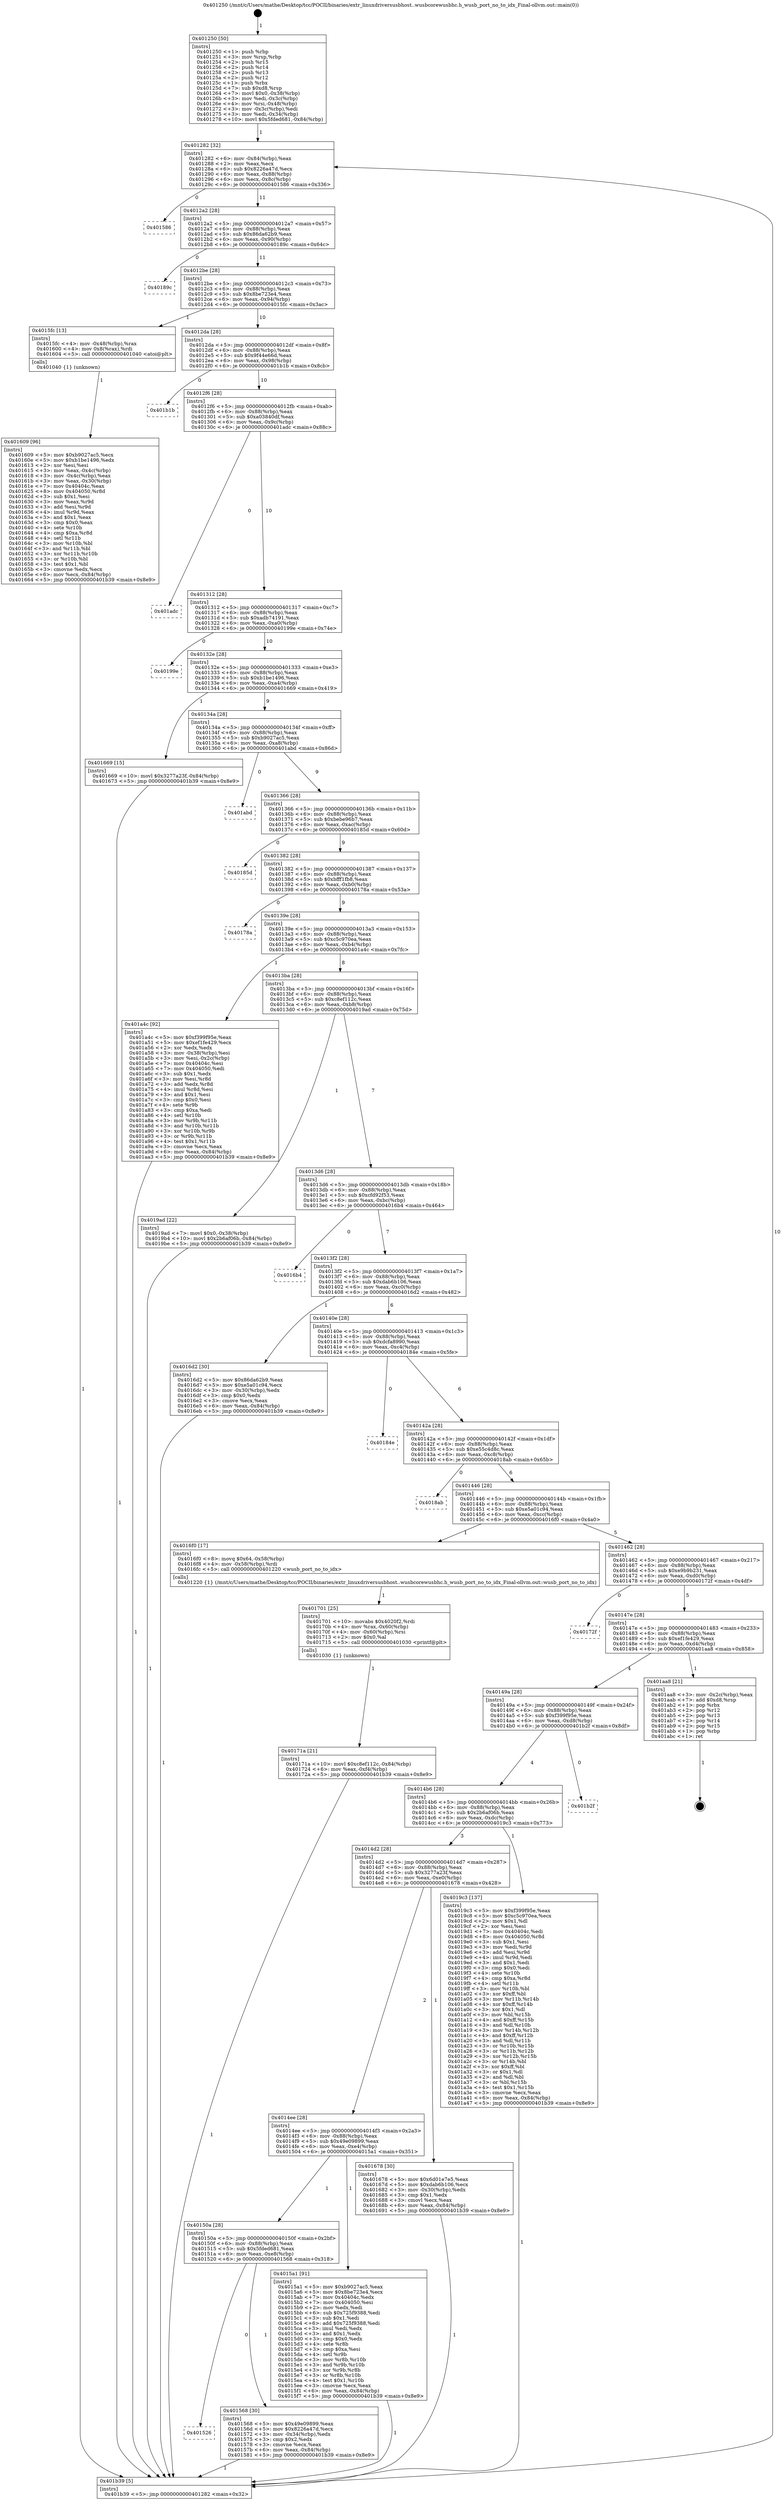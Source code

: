 digraph "0x401250" {
  label = "0x401250 (/mnt/c/Users/mathe/Desktop/tcc/POCII/binaries/extr_linuxdriversusbhost..wusbcorewusbhc.h_wusb_port_no_to_idx_Final-ollvm.out::main(0))"
  labelloc = "t"
  node[shape=record]

  Entry [label="",width=0.3,height=0.3,shape=circle,fillcolor=black,style=filled]
  "0x401282" [label="{
     0x401282 [32]\l
     | [instrs]\l
     &nbsp;&nbsp;0x401282 \<+6\>: mov -0x84(%rbp),%eax\l
     &nbsp;&nbsp;0x401288 \<+2\>: mov %eax,%ecx\l
     &nbsp;&nbsp;0x40128a \<+6\>: sub $0x8226a47d,%ecx\l
     &nbsp;&nbsp;0x401290 \<+6\>: mov %eax,-0x88(%rbp)\l
     &nbsp;&nbsp;0x401296 \<+6\>: mov %ecx,-0x8c(%rbp)\l
     &nbsp;&nbsp;0x40129c \<+6\>: je 0000000000401586 \<main+0x336\>\l
  }"]
  "0x401586" [label="{
     0x401586\l
  }", style=dashed]
  "0x4012a2" [label="{
     0x4012a2 [28]\l
     | [instrs]\l
     &nbsp;&nbsp;0x4012a2 \<+5\>: jmp 00000000004012a7 \<main+0x57\>\l
     &nbsp;&nbsp;0x4012a7 \<+6\>: mov -0x88(%rbp),%eax\l
     &nbsp;&nbsp;0x4012ad \<+5\>: sub $0x86da62b9,%eax\l
     &nbsp;&nbsp;0x4012b2 \<+6\>: mov %eax,-0x90(%rbp)\l
     &nbsp;&nbsp;0x4012b8 \<+6\>: je 000000000040189c \<main+0x64c\>\l
  }"]
  Exit [label="",width=0.3,height=0.3,shape=circle,fillcolor=black,style=filled,peripheries=2]
  "0x40189c" [label="{
     0x40189c\l
  }", style=dashed]
  "0x4012be" [label="{
     0x4012be [28]\l
     | [instrs]\l
     &nbsp;&nbsp;0x4012be \<+5\>: jmp 00000000004012c3 \<main+0x73\>\l
     &nbsp;&nbsp;0x4012c3 \<+6\>: mov -0x88(%rbp),%eax\l
     &nbsp;&nbsp;0x4012c9 \<+5\>: sub $0x8be723e4,%eax\l
     &nbsp;&nbsp;0x4012ce \<+6\>: mov %eax,-0x94(%rbp)\l
     &nbsp;&nbsp;0x4012d4 \<+6\>: je 00000000004015fc \<main+0x3ac\>\l
  }"]
  "0x40171a" [label="{
     0x40171a [21]\l
     | [instrs]\l
     &nbsp;&nbsp;0x40171a \<+10\>: movl $0xc8ef112c,-0x84(%rbp)\l
     &nbsp;&nbsp;0x401724 \<+6\>: mov %eax,-0xf4(%rbp)\l
     &nbsp;&nbsp;0x40172a \<+5\>: jmp 0000000000401b39 \<main+0x8e9\>\l
  }"]
  "0x4015fc" [label="{
     0x4015fc [13]\l
     | [instrs]\l
     &nbsp;&nbsp;0x4015fc \<+4\>: mov -0x48(%rbp),%rax\l
     &nbsp;&nbsp;0x401600 \<+4\>: mov 0x8(%rax),%rdi\l
     &nbsp;&nbsp;0x401604 \<+5\>: call 0000000000401040 \<atoi@plt\>\l
     | [calls]\l
     &nbsp;&nbsp;0x401040 \{1\} (unknown)\l
  }"]
  "0x4012da" [label="{
     0x4012da [28]\l
     | [instrs]\l
     &nbsp;&nbsp;0x4012da \<+5\>: jmp 00000000004012df \<main+0x8f\>\l
     &nbsp;&nbsp;0x4012df \<+6\>: mov -0x88(%rbp),%eax\l
     &nbsp;&nbsp;0x4012e5 \<+5\>: sub $0x9f44e66d,%eax\l
     &nbsp;&nbsp;0x4012ea \<+6\>: mov %eax,-0x98(%rbp)\l
     &nbsp;&nbsp;0x4012f0 \<+6\>: je 0000000000401b1b \<main+0x8cb\>\l
  }"]
  "0x401701" [label="{
     0x401701 [25]\l
     | [instrs]\l
     &nbsp;&nbsp;0x401701 \<+10\>: movabs $0x4020f2,%rdi\l
     &nbsp;&nbsp;0x40170b \<+4\>: mov %rax,-0x60(%rbp)\l
     &nbsp;&nbsp;0x40170f \<+4\>: mov -0x60(%rbp),%rsi\l
     &nbsp;&nbsp;0x401713 \<+2\>: mov $0x0,%al\l
     &nbsp;&nbsp;0x401715 \<+5\>: call 0000000000401030 \<printf@plt\>\l
     | [calls]\l
     &nbsp;&nbsp;0x401030 \{1\} (unknown)\l
  }"]
  "0x401b1b" [label="{
     0x401b1b\l
  }", style=dashed]
  "0x4012f6" [label="{
     0x4012f6 [28]\l
     | [instrs]\l
     &nbsp;&nbsp;0x4012f6 \<+5\>: jmp 00000000004012fb \<main+0xab\>\l
     &nbsp;&nbsp;0x4012fb \<+6\>: mov -0x88(%rbp),%eax\l
     &nbsp;&nbsp;0x401301 \<+5\>: sub $0xa03840df,%eax\l
     &nbsp;&nbsp;0x401306 \<+6\>: mov %eax,-0x9c(%rbp)\l
     &nbsp;&nbsp;0x40130c \<+6\>: je 0000000000401adc \<main+0x88c\>\l
  }"]
  "0x401609" [label="{
     0x401609 [96]\l
     | [instrs]\l
     &nbsp;&nbsp;0x401609 \<+5\>: mov $0xb9027ac5,%ecx\l
     &nbsp;&nbsp;0x40160e \<+5\>: mov $0xb1be1496,%edx\l
     &nbsp;&nbsp;0x401613 \<+2\>: xor %esi,%esi\l
     &nbsp;&nbsp;0x401615 \<+3\>: mov %eax,-0x4c(%rbp)\l
     &nbsp;&nbsp;0x401618 \<+3\>: mov -0x4c(%rbp),%eax\l
     &nbsp;&nbsp;0x40161b \<+3\>: mov %eax,-0x30(%rbp)\l
     &nbsp;&nbsp;0x40161e \<+7\>: mov 0x40404c,%eax\l
     &nbsp;&nbsp;0x401625 \<+8\>: mov 0x404050,%r8d\l
     &nbsp;&nbsp;0x40162d \<+3\>: sub $0x1,%esi\l
     &nbsp;&nbsp;0x401630 \<+3\>: mov %eax,%r9d\l
     &nbsp;&nbsp;0x401633 \<+3\>: add %esi,%r9d\l
     &nbsp;&nbsp;0x401636 \<+4\>: imul %r9d,%eax\l
     &nbsp;&nbsp;0x40163a \<+3\>: and $0x1,%eax\l
     &nbsp;&nbsp;0x40163d \<+3\>: cmp $0x0,%eax\l
     &nbsp;&nbsp;0x401640 \<+4\>: sete %r10b\l
     &nbsp;&nbsp;0x401644 \<+4\>: cmp $0xa,%r8d\l
     &nbsp;&nbsp;0x401648 \<+4\>: setl %r11b\l
     &nbsp;&nbsp;0x40164c \<+3\>: mov %r10b,%bl\l
     &nbsp;&nbsp;0x40164f \<+3\>: and %r11b,%bl\l
     &nbsp;&nbsp;0x401652 \<+3\>: xor %r11b,%r10b\l
     &nbsp;&nbsp;0x401655 \<+3\>: or %r10b,%bl\l
     &nbsp;&nbsp;0x401658 \<+3\>: test $0x1,%bl\l
     &nbsp;&nbsp;0x40165b \<+3\>: cmovne %edx,%ecx\l
     &nbsp;&nbsp;0x40165e \<+6\>: mov %ecx,-0x84(%rbp)\l
     &nbsp;&nbsp;0x401664 \<+5\>: jmp 0000000000401b39 \<main+0x8e9\>\l
  }"]
  "0x401adc" [label="{
     0x401adc\l
  }", style=dashed]
  "0x401312" [label="{
     0x401312 [28]\l
     | [instrs]\l
     &nbsp;&nbsp;0x401312 \<+5\>: jmp 0000000000401317 \<main+0xc7\>\l
     &nbsp;&nbsp;0x401317 \<+6\>: mov -0x88(%rbp),%eax\l
     &nbsp;&nbsp;0x40131d \<+5\>: sub $0xadb74191,%eax\l
     &nbsp;&nbsp;0x401322 \<+6\>: mov %eax,-0xa0(%rbp)\l
     &nbsp;&nbsp;0x401328 \<+6\>: je 000000000040199e \<main+0x74e\>\l
  }"]
  "0x401250" [label="{
     0x401250 [50]\l
     | [instrs]\l
     &nbsp;&nbsp;0x401250 \<+1\>: push %rbp\l
     &nbsp;&nbsp;0x401251 \<+3\>: mov %rsp,%rbp\l
     &nbsp;&nbsp;0x401254 \<+2\>: push %r15\l
     &nbsp;&nbsp;0x401256 \<+2\>: push %r14\l
     &nbsp;&nbsp;0x401258 \<+2\>: push %r13\l
     &nbsp;&nbsp;0x40125a \<+2\>: push %r12\l
     &nbsp;&nbsp;0x40125c \<+1\>: push %rbx\l
     &nbsp;&nbsp;0x40125d \<+7\>: sub $0xd8,%rsp\l
     &nbsp;&nbsp;0x401264 \<+7\>: movl $0x0,-0x38(%rbp)\l
     &nbsp;&nbsp;0x40126b \<+3\>: mov %edi,-0x3c(%rbp)\l
     &nbsp;&nbsp;0x40126e \<+4\>: mov %rsi,-0x48(%rbp)\l
     &nbsp;&nbsp;0x401272 \<+3\>: mov -0x3c(%rbp),%edi\l
     &nbsp;&nbsp;0x401275 \<+3\>: mov %edi,-0x34(%rbp)\l
     &nbsp;&nbsp;0x401278 \<+10\>: movl $0x5fded681,-0x84(%rbp)\l
  }"]
  "0x40199e" [label="{
     0x40199e\l
  }", style=dashed]
  "0x40132e" [label="{
     0x40132e [28]\l
     | [instrs]\l
     &nbsp;&nbsp;0x40132e \<+5\>: jmp 0000000000401333 \<main+0xe3\>\l
     &nbsp;&nbsp;0x401333 \<+6\>: mov -0x88(%rbp),%eax\l
     &nbsp;&nbsp;0x401339 \<+5\>: sub $0xb1be1496,%eax\l
     &nbsp;&nbsp;0x40133e \<+6\>: mov %eax,-0xa4(%rbp)\l
     &nbsp;&nbsp;0x401344 \<+6\>: je 0000000000401669 \<main+0x419\>\l
  }"]
  "0x401b39" [label="{
     0x401b39 [5]\l
     | [instrs]\l
     &nbsp;&nbsp;0x401b39 \<+5\>: jmp 0000000000401282 \<main+0x32\>\l
  }"]
  "0x401669" [label="{
     0x401669 [15]\l
     | [instrs]\l
     &nbsp;&nbsp;0x401669 \<+10\>: movl $0x3277a23f,-0x84(%rbp)\l
     &nbsp;&nbsp;0x401673 \<+5\>: jmp 0000000000401b39 \<main+0x8e9\>\l
  }"]
  "0x40134a" [label="{
     0x40134a [28]\l
     | [instrs]\l
     &nbsp;&nbsp;0x40134a \<+5\>: jmp 000000000040134f \<main+0xff\>\l
     &nbsp;&nbsp;0x40134f \<+6\>: mov -0x88(%rbp),%eax\l
     &nbsp;&nbsp;0x401355 \<+5\>: sub $0xb9027ac5,%eax\l
     &nbsp;&nbsp;0x40135a \<+6\>: mov %eax,-0xa8(%rbp)\l
     &nbsp;&nbsp;0x401360 \<+6\>: je 0000000000401abd \<main+0x86d\>\l
  }"]
  "0x401526" [label="{
     0x401526\l
  }", style=dashed]
  "0x401abd" [label="{
     0x401abd\l
  }", style=dashed]
  "0x401366" [label="{
     0x401366 [28]\l
     | [instrs]\l
     &nbsp;&nbsp;0x401366 \<+5\>: jmp 000000000040136b \<main+0x11b\>\l
     &nbsp;&nbsp;0x40136b \<+6\>: mov -0x88(%rbp),%eax\l
     &nbsp;&nbsp;0x401371 \<+5\>: sub $0xbebe96b7,%eax\l
     &nbsp;&nbsp;0x401376 \<+6\>: mov %eax,-0xac(%rbp)\l
     &nbsp;&nbsp;0x40137c \<+6\>: je 000000000040185d \<main+0x60d\>\l
  }"]
  "0x401568" [label="{
     0x401568 [30]\l
     | [instrs]\l
     &nbsp;&nbsp;0x401568 \<+5\>: mov $0x49e09899,%eax\l
     &nbsp;&nbsp;0x40156d \<+5\>: mov $0x8226a47d,%ecx\l
     &nbsp;&nbsp;0x401572 \<+3\>: mov -0x34(%rbp),%edx\l
     &nbsp;&nbsp;0x401575 \<+3\>: cmp $0x2,%edx\l
     &nbsp;&nbsp;0x401578 \<+3\>: cmovne %ecx,%eax\l
     &nbsp;&nbsp;0x40157b \<+6\>: mov %eax,-0x84(%rbp)\l
     &nbsp;&nbsp;0x401581 \<+5\>: jmp 0000000000401b39 \<main+0x8e9\>\l
  }"]
  "0x40185d" [label="{
     0x40185d\l
  }", style=dashed]
  "0x401382" [label="{
     0x401382 [28]\l
     | [instrs]\l
     &nbsp;&nbsp;0x401382 \<+5\>: jmp 0000000000401387 \<main+0x137\>\l
     &nbsp;&nbsp;0x401387 \<+6\>: mov -0x88(%rbp),%eax\l
     &nbsp;&nbsp;0x40138d \<+5\>: sub $0xbfff1fb8,%eax\l
     &nbsp;&nbsp;0x401392 \<+6\>: mov %eax,-0xb0(%rbp)\l
     &nbsp;&nbsp;0x401398 \<+6\>: je 000000000040178a \<main+0x53a\>\l
  }"]
  "0x40150a" [label="{
     0x40150a [28]\l
     | [instrs]\l
     &nbsp;&nbsp;0x40150a \<+5\>: jmp 000000000040150f \<main+0x2bf\>\l
     &nbsp;&nbsp;0x40150f \<+6\>: mov -0x88(%rbp),%eax\l
     &nbsp;&nbsp;0x401515 \<+5\>: sub $0x5fded681,%eax\l
     &nbsp;&nbsp;0x40151a \<+6\>: mov %eax,-0xe8(%rbp)\l
     &nbsp;&nbsp;0x401520 \<+6\>: je 0000000000401568 \<main+0x318\>\l
  }"]
  "0x40178a" [label="{
     0x40178a\l
  }", style=dashed]
  "0x40139e" [label="{
     0x40139e [28]\l
     | [instrs]\l
     &nbsp;&nbsp;0x40139e \<+5\>: jmp 00000000004013a3 \<main+0x153\>\l
     &nbsp;&nbsp;0x4013a3 \<+6\>: mov -0x88(%rbp),%eax\l
     &nbsp;&nbsp;0x4013a9 \<+5\>: sub $0xc5c970ea,%eax\l
     &nbsp;&nbsp;0x4013ae \<+6\>: mov %eax,-0xb4(%rbp)\l
     &nbsp;&nbsp;0x4013b4 \<+6\>: je 0000000000401a4c \<main+0x7fc\>\l
  }"]
  "0x4015a1" [label="{
     0x4015a1 [91]\l
     | [instrs]\l
     &nbsp;&nbsp;0x4015a1 \<+5\>: mov $0xb9027ac5,%eax\l
     &nbsp;&nbsp;0x4015a6 \<+5\>: mov $0x8be723e4,%ecx\l
     &nbsp;&nbsp;0x4015ab \<+7\>: mov 0x40404c,%edx\l
     &nbsp;&nbsp;0x4015b2 \<+7\>: mov 0x404050,%esi\l
     &nbsp;&nbsp;0x4015b9 \<+2\>: mov %edx,%edi\l
     &nbsp;&nbsp;0x4015bb \<+6\>: sub $0x725f9388,%edi\l
     &nbsp;&nbsp;0x4015c1 \<+3\>: sub $0x1,%edi\l
     &nbsp;&nbsp;0x4015c4 \<+6\>: add $0x725f9388,%edi\l
     &nbsp;&nbsp;0x4015ca \<+3\>: imul %edi,%edx\l
     &nbsp;&nbsp;0x4015cd \<+3\>: and $0x1,%edx\l
     &nbsp;&nbsp;0x4015d0 \<+3\>: cmp $0x0,%edx\l
     &nbsp;&nbsp;0x4015d3 \<+4\>: sete %r8b\l
     &nbsp;&nbsp;0x4015d7 \<+3\>: cmp $0xa,%esi\l
     &nbsp;&nbsp;0x4015da \<+4\>: setl %r9b\l
     &nbsp;&nbsp;0x4015de \<+3\>: mov %r8b,%r10b\l
     &nbsp;&nbsp;0x4015e1 \<+3\>: and %r9b,%r10b\l
     &nbsp;&nbsp;0x4015e4 \<+3\>: xor %r9b,%r8b\l
     &nbsp;&nbsp;0x4015e7 \<+3\>: or %r8b,%r10b\l
     &nbsp;&nbsp;0x4015ea \<+4\>: test $0x1,%r10b\l
     &nbsp;&nbsp;0x4015ee \<+3\>: cmovne %ecx,%eax\l
     &nbsp;&nbsp;0x4015f1 \<+6\>: mov %eax,-0x84(%rbp)\l
     &nbsp;&nbsp;0x4015f7 \<+5\>: jmp 0000000000401b39 \<main+0x8e9\>\l
  }"]
  "0x401a4c" [label="{
     0x401a4c [92]\l
     | [instrs]\l
     &nbsp;&nbsp;0x401a4c \<+5\>: mov $0xf399f95e,%eax\l
     &nbsp;&nbsp;0x401a51 \<+5\>: mov $0xef1fe429,%ecx\l
     &nbsp;&nbsp;0x401a56 \<+2\>: xor %edx,%edx\l
     &nbsp;&nbsp;0x401a58 \<+3\>: mov -0x38(%rbp),%esi\l
     &nbsp;&nbsp;0x401a5b \<+3\>: mov %esi,-0x2c(%rbp)\l
     &nbsp;&nbsp;0x401a5e \<+7\>: mov 0x40404c,%esi\l
     &nbsp;&nbsp;0x401a65 \<+7\>: mov 0x404050,%edi\l
     &nbsp;&nbsp;0x401a6c \<+3\>: sub $0x1,%edx\l
     &nbsp;&nbsp;0x401a6f \<+3\>: mov %esi,%r8d\l
     &nbsp;&nbsp;0x401a72 \<+3\>: add %edx,%r8d\l
     &nbsp;&nbsp;0x401a75 \<+4\>: imul %r8d,%esi\l
     &nbsp;&nbsp;0x401a79 \<+3\>: and $0x1,%esi\l
     &nbsp;&nbsp;0x401a7c \<+3\>: cmp $0x0,%esi\l
     &nbsp;&nbsp;0x401a7f \<+4\>: sete %r9b\l
     &nbsp;&nbsp;0x401a83 \<+3\>: cmp $0xa,%edi\l
     &nbsp;&nbsp;0x401a86 \<+4\>: setl %r10b\l
     &nbsp;&nbsp;0x401a8a \<+3\>: mov %r9b,%r11b\l
     &nbsp;&nbsp;0x401a8d \<+3\>: and %r10b,%r11b\l
     &nbsp;&nbsp;0x401a90 \<+3\>: xor %r10b,%r9b\l
     &nbsp;&nbsp;0x401a93 \<+3\>: or %r9b,%r11b\l
     &nbsp;&nbsp;0x401a96 \<+4\>: test $0x1,%r11b\l
     &nbsp;&nbsp;0x401a9a \<+3\>: cmovne %ecx,%eax\l
     &nbsp;&nbsp;0x401a9d \<+6\>: mov %eax,-0x84(%rbp)\l
     &nbsp;&nbsp;0x401aa3 \<+5\>: jmp 0000000000401b39 \<main+0x8e9\>\l
  }"]
  "0x4013ba" [label="{
     0x4013ba [28]\l
     | [instrs]\l
     &nbsp;&nbsp;0x4013ba \<+5\>: jmp 00000000004013bf \<main+0x16f\>\l
     &nbsp;&nbsp;0x4013bf \<+6\>: mov -0x88(%rbp),%eax\l
     &nbsp;&nbsp;0x4013c5 \<+5\>: sub $0xc8ef112c,%eax\l
     &nbsp;&nbsp;0x4013ca \<+6\>: mov %eax,-0xb8(%rbp)\l
     &nbsp;&nbsp;0x4013d0 \<+6\>: je 00000000004019ad \<main+0x75d\>\l
  }"]
  "0x4014ee" [label="{
     0x4014ee [28]\l
     | [instrs]\l
     &nbsp;&nbsp;0x4014ee \<+5\>: jmp 00000000004014f3 \<main+0x2a3\>\l
     &nbsp;&nbsp;0x4014f3 \<+6\>: mov -0x88(%rbp),%eax\l
     &nbsp;&nbsp;0x4014f9 \<+5\>: sub $0x49e09899,%eax\l
     &nbsp;&nbsp;0x4014fe \<+6\>: mov %eax,-0xe4(%rbp)\l
     &nbsp;&nbsp;0x401504 \<+6\>: je 00000000004015a1 \<main+0x351\>\l
  }"]
  "0x4019ad" [label="{
     0x4019ad [22]\l
     | [instrs]\l
     &nbsp;&nbsp;0x4019ad \<+7\>: movl $0x0,-0x38(%rbp)\l
     &nbsp;&nbsp;0x4019b4 \<+10\>: movl $0x2b6af06b,-0x84(%rbp)\l
     &nbsp;&nbsp;0x4019be \<+5\>: jmp 0000000000401b39 \<main+0x8e9\>\l
  }"]
  "0x4013d6" [label="{
     0x4013d6 [28]\l
     | [instrs]\l
     &nbsp;&nbsp;0x4013d6 \<+5\>: jmp 00000000004013db \<main+0x18b\>\l
     &nbsp;&nbsp;0x4013db \<+6\>: mov -0x88(%rbp),%eax\l
     &nbsp;&nbsp;0x4013e1 \<+5\>: sub $0xcfd92f53,%eax\l
     &nbsp;&nbsp;0x4013e6 \<+6\>: mov %eax,-0xbc(%rbp)\l
     &nbsp;&nbsp;0x4013ec \<+6\>: je 00000000004016b4 \<main+0x464\>\l
  }"]
  "0x401678" [label="{
     0x401678 [30]\l
     | [instrs]\l
     &nbsp;&nbsp;0x401678 \<+5\>: mov $0x6d01e7e5,%eax\l
     &nbsp;&nbsp;0x40167d \<+5\>: mov $0xdab6b106,%ecx\l
     &nbsp;&nbsp;0x401682 \<+3\>: mov -0x30(%rbp),%edx\l
     &nbsp;&nbsp;0x401685 \<+3\>: cmp $0x1,%edx\l
     &nbsp;&nbsp;0x401688 \<+3\>: cmovl %ecx,%eax\l
     &nbsp;&nbsp;0x40168b \<+6\>: mov %eax,-0x84(%rbp)\l
     &nbsp;&nbsp;0x401691 \<+5\>: jmp 0000000000401b39 \<main+0x8e9\>\l
  }"]
  "0x4016b4" [label="{
     0x4016b4\l
  }", style=dashed]
  "0x4013f2" [label="{
     0x4013f2 [28]\l
     | [instrs]\l
     &nbsp;&nbsp;0x4013f2 \<+5\>: jmp 00000000004013f7 \<main+0x1a7\>\l
     &nbsp;&nbsp;0x4013f7 \<+6\>: mov -0x88(%rbp),%eax\l
     &nbsp;&nbsp;0x4013fd \<+5\>: sub $0xdab6b106,%eax\l
     &nbsp;&nbsp;0x401402 \<+6\>: mov %eax,-0xc0(%rbp)\l
     &nbsp;&nbsp;0x401408 \<+6\>: je 00000000004016d2 \<main+0x482\>\l
  }"]
  "0x4014d2" [label="{
     0x4014d2 [28]\l
     | [instrs]\l
     &nbsp;&nbsp;0x4014d2 \<+5\>: jmp 00000000004014d7 \<main+0x287\>\l
     &nbsp;&nbsp;0x4014d7 \<+6\>: mov -0x88(%rbp),%eax\l
     &nbsp;&nbsp;0x4014dd \<+5\>: sub $0x3277a23f,%eax\l
     &nbsp;&nbsp;0x4014e2 \<+6\>: mov %eax,-0xe0(%rbp)\l
     &nbsp;&nbsp;0x4014e8 \<+6\>: je 0000000000401678 \<main+0x428\>\l
  }"]
  "0x4016d2" [label="{
     0x4016d2 [30]\l
     | [instrs]\l
     &nbsp;&nbsp;0x4016d2 \<+5\>: mov $0x86da62b9,%eax\l
     &nbsp;&nbsp;0x4016d7 \<+5\>: mov $0xe5a01c94,%ecx\l
     &nbsp;&nbsp;0x4016dc \<+3\>: mov -0x30(%rbp),%edx\l
     &nbsp;&nbsp;0x4016df \<+3\>: cmp $0x0,%edx\l
     &nbsp;&nbsp;0x4016e2 \<+3\>: cmove %ecx,%eax\l
     &nbsp;&nbsp;0x4016e5 \<+6\>: mov %eax,-0x84(%rbp)\l
     &nbsp;&nbsp;0x4016eb \<+5\>: jmp 0000000000401b39 \<main+0x8e9\>\l
  }"]
  "0x40140e" [label="{
     0x40140e [28]\l
     | [instrs]\l
     &nbsp;&nbsp;0x40140e \<+5\>: jmp 0000000000401413 \<main+0x1c3\>\l
     &nbsp;&nbsp;0x401413 \<+6\>: mov -0x88(%rbp),%eax\l
     &nbsp;&nbsp;0x401419 \<+5\>: sub $0xdcfa8990,%eax\l
     &nbsp;&nbsp;0x40141e \<+6\>: mov %eax,-0xc4(%rbp)\l
     &nbsp;&nbsp;0x401424 \<+6\>: je 000000000040184e \<main+0x5fe\>\l
  }"]
  "0x4019c3" [label="{
     0x4019c3 [137]\l
     | [instrs]\l
     &nbsp;&nbsp;0x4019c3 \<+5\>: mov $0xf399f95e,%eax\l
     &nbsp;&nbsp;0x4019c8 \<+5\>: mov $0xc5c970ea,%ecx\l
     &nbsp;&nbsp;0x4019cd \<+2\>: mov $0x1,%dl\l
     &nbsp;&nbsp;0x4019cf \<+2\>: xor %esi,%esi\l
     &nbsp;&nbsp;0x4019d1 \<+7\>: mov 0x40404c,%edi\l
     &nbsp;&nbsp;0x4019d8 \<+8\>: mov 0x404050,%r8d\l
     &nbsp;&nbsp;0x4019e0 \<+3\>: sub $0x1,%esi\l
     &nbsp;&nbsp;0x4019e3 \<+3\>: mov %edi,%r9d\l
     &nbsp;&nbsp;0x4019e6 \<+3\>: add %esi,%r9d\l
     &nbsp;&nbsp;0x4019e9 \<+4\>: imul %r9d,%edi\l
     &nbsp;&nbsp;0x4019ed \<+3\>: and $0x1,%edi\l
     &nbsp;&nbsp;0x4019f0 \<+3\>: cmp $0x0,%edi\l
     &nbsp;&nbsp;0x4019f3 \<+4\>: sete %r10b\l
     &nbsp;&nbsp;0x4019f7 \<+4\>: cmp $0xa,%r8d\l
     &nbsp;&nbsp;0x4019fb \<+4\>: setl %r11b\l
     &nbsp;&nbsp;0x4019ff \<+3\>: mov %r10b,%bl\l
     &nbsp;&nbsp;0x401a02 \<+3\>: xor $0xff,%bl\l
     &nbsp;&nbsp;0x401a05 \<+3\>: mov %r11b,%r14b\l
     &nbsp;&nbsp;0x401a08 \<+4\>: xor $0xff,%r14b\l
     &nbsp;&nbsp;0x401a0c \<+3\>: xor $0x1,%dl\l
     &nbsp;&nbsp;0x401a0f \<+3\>: mov %bl,%r15b\l
     &nbsp;&nbsp;0x401a12 \<+4\>: and $0xff,%r15b\l
     &nbsp;&nbsp;0x401a16 \<+3\>: and %dl,%r10b\l
     &nbsp;&nbsp;0x401a19 \<+3\>: mov %r14b,%r12b\l
     &nbsp;&nbsp;0x401a1c \<+4\>: and $0xff,%r12b\l
     &nbsp;&nbsp;0x401a20 \<+3\>: and %dl,%r11b\l
     &nbsp;&nbsp;0x401a23 \<+3\>: or %r10b,%r15b\l
     &nbsp;&nbsp;0x401a26 \<+3\>: or %r11b,%r12b\l
     &nbsp;&nbsp;0x401a29 \<+3\>: xor %r12b,%r15b\l
     &nbsp;&nbsp;0x401a2c \<+3\>: or %r14b,%bl\l
     &nbsp;&nbsp;0x401a2f \<+3\>: xor $0xff,%bl\l
     &nbsp;&nbsp;0x401a32 \<+3\>: or $0x1,%dl\l
     &nbsp;&nbsp;0x401a35 \<+2\>: and %dl,%bl\l
     &nbsp;&nbsp;0x401a37 \<+3\>: or %bl,%r15b\l
     &nbsp;&nbsp;0x401a3a \<+4\>: test $0x1,%r15b\l
     &nbsp;&nbsp;0x401a3e \<+3\>: cmovne %ecx,%eax\l
     &nbsp;&nbsp;0x401a41 \<+6\>: mov %eax,-0x84(%rbp)\l
     &nbsp;&nbsp;0x401a47 \<+5\>: jmp 0000000000401b39 \<main+0x8e9\>\l
  }"]
  "0x40184e" [label="{
     0x40184e\l
  }", style=dashed]
  "0x40142a" [label="{
     0x40142a [28]\l
     | [instrs]\l
     &nbsp;&nbsp;0x40142a \<+5\>: jmp 000000000040142f \<main+0x1df\>\l
     &nbsp;&nbsp;0x40142f \<+6\>: mov -0x88(%rbp),%eax\l
     &nbsp;&nbsp;0x401435 \<+5\>: sub $0xe55c4d8c,%eax\l
     &nbsp;&nbsp;0x40143a \<+6\>: mov %eax,-0xc8(%rbp)\l
     &nbsp;&nbsp;0x401440 \<+6\>: je 00000000004018ab \<main+0x65b\>\l
  }"]
  "0x4014b6" [label="{
     0x4014b6 [28]\l
     | [instrs]\l
     &nbsp;&nbsp;0x4014b6 \<+5\>: jmp 00000000004014bb \<main+0x26b\>\l
     &nbsp;&nbsp;0x4014bb \<+6\>: mov -0x88(%rbp),%eax\l
     &nbsp;&nbsp;0x4014c1 \<+5\>: sub $0x2b6af06b,%eax\l
     &nbsp;&nbsp;0x4014c6 \<+6\>: mov %eax,-0xdc(%rbp)\l
     &nbsp;&nbsp;0x4014cc \<+6\>: je 00000000004019c3 \<main+0x773\>\l
  }"]
  "0x4018ab" [label="{
     0x4018ab\l
  }", style=dashed]
  "0x401446" [label="{
     0x401446 [28]\l
     | [instrs]\l
     &nbsp;&nbsp;0x401446 \<+5\>: jmp 000000000040144b \<main+0x1fb\>\l
     &nbsp;&nbsp;0x40144b \<+6\>: mov -0x88(%rbp),%eax\l
     &nbsp;&nbsp;0x401451 \<+5\>: sub $0xe5a01c94,%eax\l
     &nbsp;&nbsp;0x401456 \<+6\>: mov %eax,-0xcc(%rbp)\l
     &nbsp;&nbsp;0x40145c \<+6\>: je 00000000004016f0 \<main+0x4a0\>\l
  }"]
  "0x401b2f" [label="{
     0x401b2f\l
  }", style=dashed]
  "0x4016f0" [label="{
     0x4016f0 [17]\l
     | [instrs]\l
     &nbsp;&nbsp;0x4016f0 \<+8\>: movq $0x64,-0x58(%rbp)\l
     &nbsp;&nbsp;0x4016f8 \<+4\>: mov -0x58(%rbp),%rdi\l
     &nbsp;&nbsp;0x4016fc \<+5\>: call 0000000000401220 \<wusb_port_no_to_idx\>\l
     | [calls]\l
     &nbsp;&nbsp;0x401220 \{1\} (/mnt/c/Users/mathe/Desktop/tcc/POCII/binaries/extr_linuxdriversusbhost..wusbcorewusbhc.h_wusb_port_no_to_idx_Final-ollvm.out::wusb_port_no_to_idx)\l
  }"]
  "0x401462" [label="{
     0x401462 [28]\l
     | [instrs]\l
     &nbsp;&nbsp;0x401462 \<+5\>: jmp 0000000000401467 \<main+0x217\>\l
     &nbsp;&nbsp;0x401467 \<+6\>: mov -0x88(%rbp),%eax\l
     &nbsp;&nbsp;0x40146d \<+5\>: sub $0xe9b9b231,%eax\l
     &nbsp;&nbsp;0x401472 \<+6\>: mov %eax,-0xd0(%rbp)\l
     &nbsp;&nbsp;0x401478 \<+6\>: je 000000000040172f \<main+0x4df\>\l
  }"]
  "0x40149a" [label="{
     0x40149a [28]\l
     | [instrs]\l
     &nbsp;&nbsp;0x40149a \<+5\>: jmp 000000000040149f \<main+0x24f\>\l
     &nbsp;&nbsp;0x40149f \<+6\>: mov -0x88(%rbp),%eax\l
     &nbsp;&nbsp;0x4014a5 \<+5\>: sub $0xf399f95e,%eax\l
     &nbsp;&nbsp;0x4014aa \<+6\>: mov %eax,-0xd8(%rbp)\l
     &nbsp;&nbsp;0x4014b0 \<+6\>: je 0000000000401b2f \<main+0x8df\>\l
  }"]
  "0x40172f" [label="{
     0x40172f\l
  }", style=dashed]
  "0x40147e" [label="{
     0x40147e [28]\l
     | [instrs]\l
     &nbsp;&nbsp;0x40147e \<+5\>: jmp 0000000000401483 \<main+0x233\>\l
     &nbsp;&nbsp;0x401483 \<+6\>: mov -0x88(%rbp),%eax\l
     &nbsp;&nbsp;0x401489 \<+5\>: sub $0xef1fe429,%eax\l
     &nbsp;&nbsp;0x40148e \<+6\>: mov %eax,-0xd4(%rbp)\l
     &nbsp;&nbsp;0x401494 \<+6\>: je 0000000000401aa8 \<main+0x858\>\l
  }"]
  "0x401aa8" [label="{
     0x401aa8 [21]\l
     | [instrs]\l
     &nbsp;&nbsp;0x401aa8 \<+3\>: mov -0x2c(%rbp),%eax\l
     &nbsp;&nbsp;0x401aab \<+7\>: add $0xd8,%rsp\l
     &nbsp;&nbsp;0x401ab2 \<+1\>: pop %rbx\l
     &nbsp;&nbsp;0x401ab3 \<+2\>: pop %r12\l
     &nbsp;&nbsp;0x401ab5 \<+2\>: pop %r13\l
     &nbsp;&nbsp;0x401ab7 \<+2\>: pop %r14\l
     &nbsp;&nbsp;0x401ab9 \<+2\>: pop %r15\l
     &nbsp;&nbsp;0x401abb \<+1\>: pop %rbp\l
     &nbsp;&nbsp;0x401abc \<+1\>: ret\l
  }"]
  Entry -> "0x401250" [label=" 1"]
  "0x401282" -> "0x401586" [label=" 0"]
  "0x401282" -> "0x4012a2" [label=" 11"]
  "0x401aa8" -> Exit [label=" 1"]
  "0x4012a2" -> "0x40189c" [label=" 0"]
  "0x4012a2" -> "0x4012be" [label=" 11"]
  "0x401a4c" -> "0x401b39" [label=" 1"]
  "0x4012be" -> "0x4015fc" [label=" 1"]
  "0x4012be" -> "0x4012da" [label=" 10"]
  "0x4019c3" -> "0x401b39" [label=" 1"]
  "0x4012da" -> "0x401b1b" [label=" 0"]
  "0x4012da" -> "0x4012f6" [label=" 10"]
  "0x4019ad" -> "0x401b39" [label=" 1"]
  "0x4012f6" -> "0x401adc" [label=" 0"]
  "0x4012f6" -> "0x401312" [label=" 10"]
  "0x40171a" -> "0x401b39" [label=" 1"]
  "0x401312" -> "0x40199e" [label=" 0"]
  "0x401312" -> "0x40132e" [label=" 10"]
  "0x401701" -> "0x40171a" [label=" 1"]
  "0x40132e" -> "0x401669" [label=" 1"]
  "0x40132e" -> "0x40134a" [label=" 9"]
  "0x4016f0" -> "0x401701" [label=" 1"]
  "0x40134a" -> "0x401abd" [label=" 0"]
  "0x40134a" -> "0x401366" [label=" 9"]
  "0x4016d2" -> "0x401b39" [label=" 1"]
  "0x401366" -> "0x40185d" [label=" 0"]
  "0x401366" -> "0x401382" [label=" 9"]
  "0x401678" -> "0x401b39" [label=" 1"]
  "0x401382" -> "0x40178a" [label=" 0"]
  "0x401382" -> "0x40139e" [label=" 9"]
  "0x401609" -> "0x401b39" [label=" 1"]
  "0x40139e" -> "0x401a4c" [label=" 1"]
  "0x40139e" -> "0x4013ba" [label=" 8"]
  "0x4015fc" -> "0x401609" [label=" 1"]
  "0x4013ba" -> "0x4019ad" [label=" 1"]
  "0x4013ba" -> "0x4013d6" [label=" 7"]
  "0x401b39" -> "0x401282" [label=" 10"]
  "0x4013d6" -> "0x4016b4" [label=" 0"]
  "0x4013d6" -> "0x4013f2" [label=" 7"]
  "0x401250" -> "0x401282" [label=" 1"]
  "0x4013f2" -> "0x4016d2" [label=" 1"]
  "0x4013f2" -> "0x40140e" [label=" 6"]
  "0x40150a" -> "0x401526" [label=" 0"]
  "0x40140e" -> "0x40184e" [label=" 0"]
  "0x40140e" -> "0x40142a" [label=" 6"]
  "0x40150a" -> "0x401568" [label=" 1"]
  "0x40142a" -> "0x4018ab" [label=" 0"]
  "0x40142a" -> "0x401446" [label=" 6"]
  "0x4014ee" -> "0x40150a" [label=" 1"]
  "0x401446" -> "0x4016f0" [label=" 1"]
  "0x401446" -> "0x401462" [label=" 5"]
  "0x4014ee" -> "0x4015a1" [label=" 1"]
  "0x401462" -> "0x40172f" [label=" 0"]
  "0x401462" -> "0x40147e" [label=" 5"]
  "0x4014d2" -> "0x4014ee" [label=" 2"]
  "0x40147e" -> "0x401aa8" [label=" 1"]
  "0x40147e" -> "0x40149a" [label=" 4"]
  "0x4015a1" -> "0x401b39" [label=" 1"]
  "0x40149a" -> "0x401b2f" [label=" 0"]
  "0x40149a" -> "0x4014b6" [label=" 4"]
  "0x401669" -> "0x401b39" [label=" 1"]
  "0x4014b6" -> "0x4019c3" [label=" 1"]
  "0x4014b6" -> "0x4014d2" [label=" 3"]
  "0x401568" -> "0x401b39" [label=" 1"]
  "0x4014d2" -> "0x401678" [label=" 1"]
}
